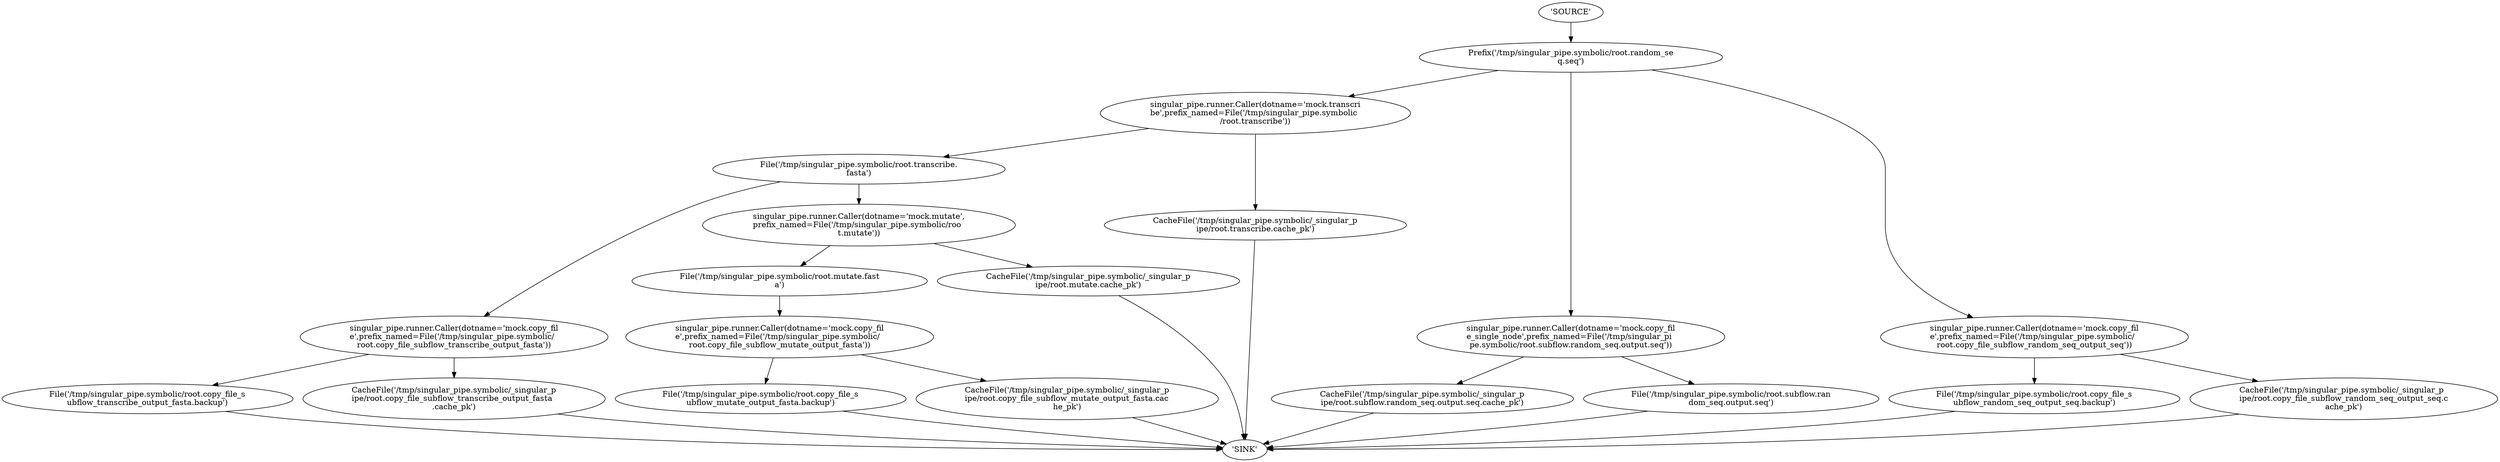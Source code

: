 strict digraph G {
	rankdir=TB
	"File('/tmp/singular_pipe.symbolic/root.copy_file_s\lubflow_transcribe_output_fasta.backup')" -> "'SINK'"
	"singular_pipe.runner.Caller(dotname='mock.copy_fil\le',prefix_named=File('/tmp/singular_pipe.symbolic/\lroot.copy_file_subflow_transcribe_output_fasta'))" -> "File('/tmp/singular_pipe.symbolic/root.copy_file_s\lubflow_transcribe_output_fasta.backup')"
	"CacheFile('/tmp/singular_pipe.symbolic/_singular_p\lipe/root.copy_file_subflow_transcribe_output_fasta\l.cache_pk')" -> "'SINK'"
	"singular_pipe.runner.Caller(dotname='mock.copy_fil\le',prefix_named=File('/tmp/singular_pipe.symbolic/\lroot.copy_file_subflow_transcribe_output_fasta'))" -> "CacheFile('/tmp/singular_pipe.symbolic/_singular_p\lipe/root.copy_file_subflow_transcribe_output_fasta\l.cache_pk')"
	"File('/tmp/singular_pipe.symbolic/root.transcribe.\lfasta')" -> "singular_pipe.runner.Caller(dotname='mock.copy_fil\le',prefix_named=File('/tmp/singular_pipe.symbolic/\lroot.copy_file_subflow_transcribe_output_fasta'))"
	"File('/tmp/singular_pipe.symbolic/root.copy_file_s\lubflow_mutate_output_fasta.backup')" -> "'SINK'"
	"singular_pipe.runner.Caller(dotname='mock.copy_fil\le',prefix_named=File('/tmp/singular_pipe.symbolic/\lroot.copy_file_subflow_mutate_output_fasta'))" -> "File('/tmp/singular_pipe.symbolic/root.copy_file_s\lubflow_mutate_output_fasta.backup')"
	"CacheFile('/tmp/singular_pipe.symbolic/_singular_p\lipe/root.copy_file_subflow_mutate_output_fasta.cac\lhe_pk')" -> "'SINK'"
	"singular_pipe.runner.Caller(dotname='mock.copy_fil\le',prefix_named=File('/tmp/singular_pipe.symbolic/\lroot.copy_file_subflow_mutate_output_fasta'))" -> "CacheFile('/tmp/singular_pipe.symbolic/_singular_p\lipe/root.copy_file_subflow_mutate_output_fasta.cac\lhe_pk')"
	"File('/tmp/singular_pipe.symbolic/root.mutate.fast\la')" -> "singular_pipe.runner.Caller(dotname='mock.copy_fil\le',prefix_named=File('/tmp/singular_pipe.symbolic/\lroot.copy_file_subflow_mutate_output_fasta'))"
	"singular_pipe.runner.Caller(dotname='mock.mutate',\lprefix_named=File('/tmp/singular_pipe.symbolic/roo\lt.mutate'))" -> "File('/tmp/singular_pipe.symbolic/root.mutate.fast\la')"
	"CacheFile('/tmp/singular_pipe.symbolic/_singular_p\lipe/root.mutate.cache_pk')" -> "'SINK'"
	"singular_pipe.runner.Caller(dotname='mock.mutate',\lprefix_named=File('/tmp/singular_pipe.symbolic/roo\lt.mutate'))" -> "CacheFile('/tmp/singular_pipe.symbolic/_singular_p\lipe/root.mutate.cache_pk')"
	"File('/tmp/singular_pipe.symbolic/root.transcribe.\lfasta')" -> "singular_pipe.runner.Caller(dotname='mock.mutate',\lprefix_named=File('/tmp/singular_pipe.symbolic/roo\lt.mutate'))"
	"singular_pipe.runner.Caller(dotname='mock.transcri\lbe',prefix_named=File('/tmp/singular_pipe.symbolic\l/root.transcribe'))" -> "File('/tmp/singular_pipe.symbolic/root.transcribe.\lfasta')"
	"CacheFile('/tmp/singular_pipe.symbolic/_singular_p\lipe/root.transcribe.cache_pk')" -> "'SINK'"
	"singular_pipe.runner.Caller(dotname='mock.transcri\lbe',prefix_named=File('/tmp/singular_pipe.symbolic\l/root.transcribe'))" -> "CacheFile('/tmp/singular_pipe.symbolic/_singular_p\lipe/root.transcribe.cache_pk')"
	"Prefix('/tmp/singular_pipe.symbolic/root.random_se\lq.seq')" -> "singular_pipe.runner.Caller(dotname='mock.transcri\lbe',prefix_named=File('/tmp/singular_pipe.symbolic\l/root.transcribe'))"
	"CacheFile('/tmp/singular_pipe.symbolic/_singular_p\lipe/root.subflow.random_seq.output.seq.cache_pk')" -> "'SINK'"
	"singular_pipe.runner.Caller(dotname='mock.copy_fil\le_single_node',prefix_named=File('/tmp/singular_pi\lpe.symbolic/root.subflow.random_seq.output.seq'))" -> "CacheFile('/tmp/singular_pipe.symbolic/_singular_p\lipe/root.subflow.random_seq.output.seq.cache_pk')"
	"File('/tmp/singular_pipe.symbolic/root.subflow.ran\ldom_seq.output.seq')" -> "'SINK'"
	"singular_pipe.runner.Caller(dotname='mock.copy_fil\le_single_node',prefix_named=File('/tmp/singular_pi\lpe.symbolic/root.subflow.random_seq.output.seq'))" -> "File('/tmp/singular_pipe.symbolic/root.subflow.ran\ldom_seq.output.seq')"
	"Prefix('/tmp/singular_pipe.symbolic/root.random_se\lq.seq')" -> "singular_pipe.runner.Caller(dotname='mock.copy_fil\le_single_node',prefix_named=File('/tmp/singular_pi\lpe.symbolic/root.subflow.random_seq.output.seq'))"
	"File('/tmp/singular_pipe.symbolic/root.copy_file_s\lubflow_random_seq_output_seq.backup')" -> "'SINK'"
	"singular_pipe.runner.Caller(dotname='mock.copy_fil\le',prefix_named=File('/tmp/singular_pipe.symbolic/\lroot.copy_file_subflow_random_seq_output_seq'))" -> "File('/tmp/singular_pipe.symbolic/root.copy_file_s\lubflow_random_seq_output_seq.backup')"
	"CacheFile('/tmp/singular_pipe.symbolic/_singular_p\lipe/root.copy_file_subflow_random_seq_output_seq.c\lache_pk')" -> "'SINK'"
	"singular_pipe.runner.Caller(dotname='mock.copy_fil\le',prefix_named=File('/tmp/singular_pipe.symbolic/\lroot.copy_file_subflow_random_seq_output_seq'))" -> "CacheFile('/tmp/singular_pipe.symbolic/_singular_p\lipe/root.copy_file_subflow_random_seq_output_seq.c\lache_pk')"
	"Prefix('/tmp/singular_pipe.symbolic/root.random_se\lq.seq')" -> "singular_pipe.runner.Caller(dotname='mock.copy_fil\le',prefix_named=File('/tmp/singular_pipe.symbolic/\lroot.copy_file_subflow_random_seq_output_seq'))"
	"'SOURCE'" -> "Prefix('/tmp/singular_pipe.symbolic/root.random_se\lq.seq')"
}
